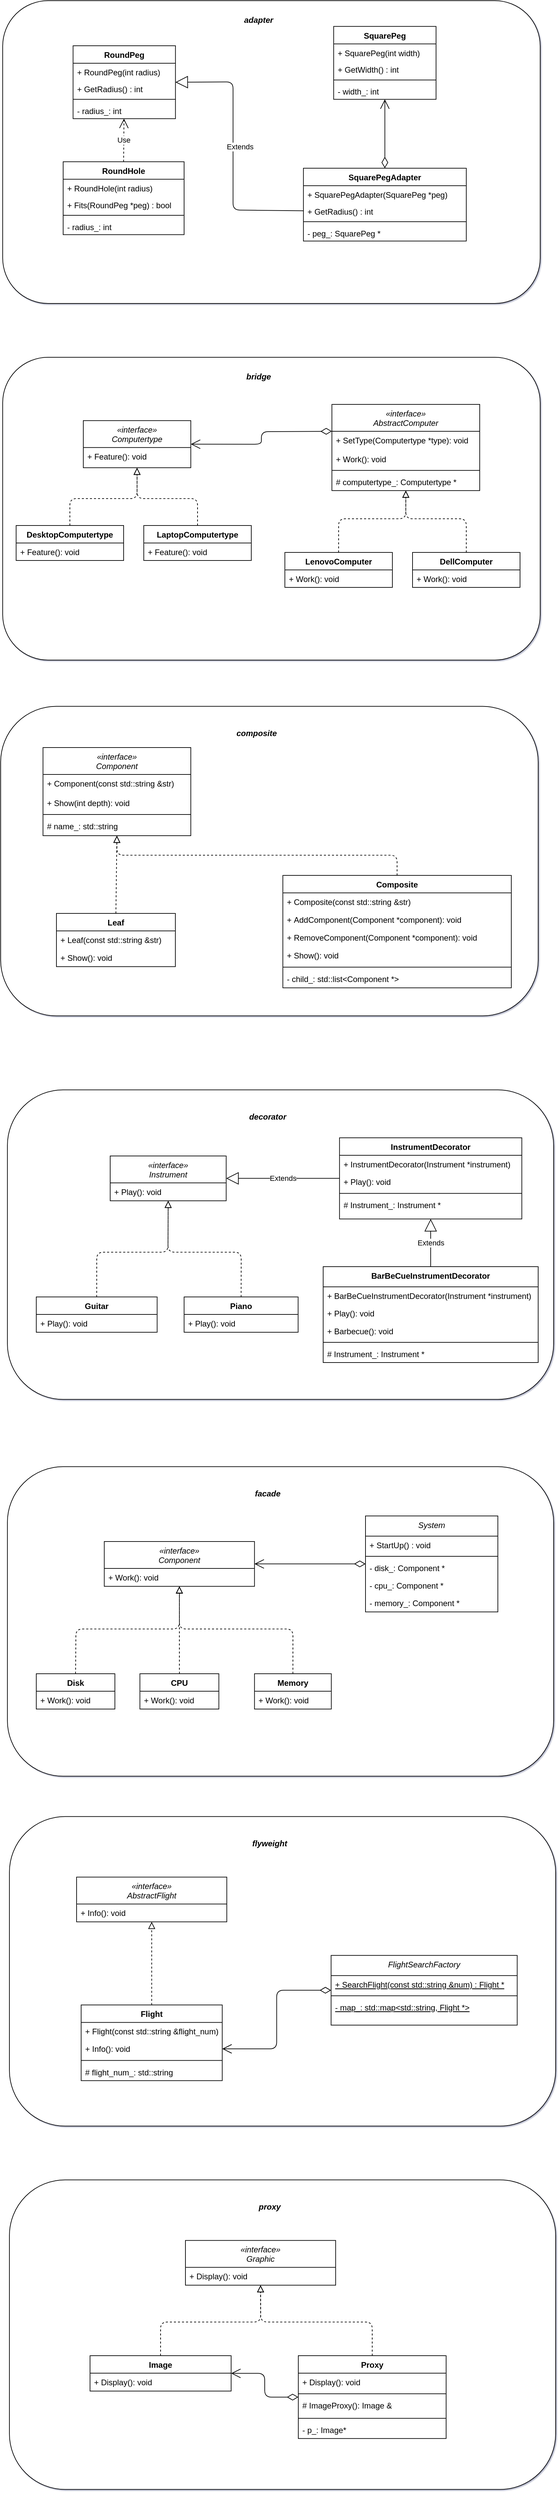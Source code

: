 <mxfile version="14.9.6" type="device"><diagram id="C5RBs43oDa-KdzZeNtuy" name="Page-1"><mxGraphModel dx="1106" dy="822" grid="1" gridSize="10" guides="1" tooltips="1" connect="1" arrows="1" fold="1" page="1" pageScale="1" pageWidth="827" pageHeight="1169" math="0" shadow="1"><root><mxCell id="WIyWlLk6GJQsqaUBKTNV-0"/><mxCell id="WIyWlLk6GJQsqaUBKTNV-1" parent="WIyWlLk6GJQsqaUBKTNV-0"/><mxCell id="i9_NiXZnNOAfsGCqx5SI-3" value="" style="group" parent="WIyWlLk6GJQsqaUBKTNV-1" vertex="1" connectable="0"><mxGeometry x="30" y="70" width="800" height="450" as="geometry"/></mxCell><mxCell id="a6QXUOMzzbiZZjHTc5Wp-0" value="" style="rounded=1;whiteSpace=wrap;html=1;" parent="i9_NiXZnNOAfsGCqx5SI-3" vertex="1"><mxGeometry width="800" height="450" as="geometry"/></mxCell><mxCell id="ooVNBT2QPJ7KsjGMUsqF-1" value="adapter" style="text;html=1;strokeColor=none;fillColor=none;align=center;verticalAlign=middle;whiteSpace=wrap;rounded=0;fontStyle=3" parent="i9_NiXZnNOAfsGCqx5SI-3" vertex="1"><mxGeometry x="361.905" y="19.149" width="38.095" height="19.149" as="geometry"/></mxCell><mxCell id="ooVNBT2QPJ7KsjGMUsqF-2" value="RoundPeg" style="swimlane;fontStyle=1;align=center;verticalAlign=top;childLayout=stackLayout;horizontal=1;startSize=26;horizontalStack=0;resizeParent=1;resizeParentMax=0;resizeLast=0;collapsible=1;marginBottom=0;" parent="i9_NiXZnNOAfsGCqx5SI-3" vertex="1"><mxGeometry x="104.762" y="67.021" width="152.381" height="108.34" as="geometry"/></mxCell><mxCell id="ooVNBT2QPJ7KsjGMUsqF-5" value="+ RoundPeg(int radius)" style="text;strokeColor=none;fillColor=none;align=left;verticalAlign=top;spacingLeft=4;spacingRight=4;overflow=hidden;rotatable=0;points=[[0,0.5],[1,0.5]];portConstraint=eastwest;" parent="ooVNBT2QPJ7KsjGMUsqF-2" vertex="1"><mxGeometry y="26" width="152.381" height="24.894" as="geometry"/></mxCell><mxCell id="ooVNBT2QPJ7KsjGMUsqF-17" value="+ GetRadius() : int" style="text;strokeColor=none;fillColor=none;align=left;verticalAlign=top;spacingLeft=4;spacingRight=4;overflow=hidden;rotatable=0;points=[[0,0.5],[1,0.5]];portConstraint=eastwest;" parent="ooVNBT2QPJ7KsjGMUsqF-2" vertex="1"><mxGeometry y="50.894" width="152.381" height="24.894" as="geometry"/></mxCell><mxCell id="ooVNBT2QPJ7KsjGMUsqF-4" value="" style="line;strokeWidth=1;fillColor=none;align=left;verticalAlign=middle;spacingTop=-1;spacingLeft=3;spacingRight=3;rotatable=0;labelPosition=right;points=[];portConstraint=eastwest;" parent="ooVNBT2QPJ7KsjGMUsqF-2" vertex="1"><mxGeometry y="75.787" width="152.381" height="7.66" as="geometry"/></mxCell><mxCell id="ooVNBT2QPJ7KsjGMUsqF-3" value="- radius_: int" style="text;strokeColor=none;fillColor=none;align=left;verticalAlign=top;spacingLeft=4;spacingRight=4;overflow=hidden;rotatable=0;points=[[0,0.5],[1,0.5]];portConstraint=eastwest;" parent="ooVNBT2QPJ7KsjGMUsqF-2" vertex="1"><mxGeometry y="83.447" width="152.381" height="24.894" as="geometry"/></mxCell><mxCell id="ooVNBT2QPJ7KsjGMUsqF-18" value="RoundHole" style="swimlane;fontStyle=1;align=center;verticalAlign=top;childLayout=stackLayout;horizontal=1;startSize=26;horizontalStack=0;resizeParent=1;resizeParentMax=0;resizeLast=0;collapsible=1;marginBottom=0;" parent="i9_NiXZnNOAfsGCqx5SI-3" vertex="1"><mxGeometry x="90" y="239.36" width="180" height="108.34" as="geometry"/></mxCell><mxCell id="ooVNBT2QPJ7KsjGMUsqF-19" value="+ RoundHole(int radius)" style="text;strokeColor=none;fillColor=none;align=left;verticalAlign=top;spacingLeft=4;spacingRight=4;overflow=hidden;rotatable=0;points=[[0,0.5],[1,0.5]];portConstraint=eastwest;" parent="ooVNBT2QPJ7KsjGMUsqF-18" vertex="1"><mxGeometry y="26" width="180" height="24.894" as="geometry"/></mxCell><mxCell id="ooVNBT2QPJ7KsjGMUsqF-20" value="+ Fits(RoundPeg *peg) : bool" style="text;strokeColor=none;fillColor=none;align=left;verticalAlign=top;spacingLeft=4;spacingRight=4;overflow=hidden;rotatable=0;points=[[0,0.5],[1,0.5]];portConstraint=eastwest;" parent="ooVNBT2QPJ7KsjGMUsqF-18" vertex="1"><mxGeometry y="50.894" width="180" height="24.894" as="geometry"/></mxCell><mxCell id="ooVNBT2QPJ7KsjGMUsqF-21" value="" style="line;strokeWidth=1;fillColor=none;align=left;verticalAlign=middle;spacingTop=-1;spacingLeft=3;spacingRight=3;rotatable=0;labelPosition=right;points=[];portConstraint=eastwest;" parent="ooVNBT2QPJ7KsjGMUsqF-18" vertex="1"><mxGeometry y="75.787" width="180" height="7.66" as="geometry"/></mxCell><mxCell id="ooVNBT2QPJ7KsjGMUsqF-22" value="- radius_: int" style="text;strokeColor=none;fillColor=none;align=left;verticalAlign=top;spacingLeft=4;spacingRight=4;overflow=hidden;rotatable=0;points=[[0,0.5],[1,0.5]];portConstraint=eastwest;" parent="ooVNBT2QPJ7KsjGMUsqF-18" vertex="1"><mxGeometry y="83.447" width="180" height="24.894" as="geometry"/></mxCell><mxCell id="ooVNBT2QPJ7KsjGMUsqF-23" value="SquarePeg" style="swimlane;fontStyle=1;align=center;verticalAlign=top;childLayout=stackLayout;horizontal=1;startSize=26;horizontalStack=0;resizeParent=1;resizeParentMax=0;resizeLast=0;collapsible=1;marginBottom=0;" parent="i9_NiXZnNOAfsGCqx5SI-3" vertex="1"><mxGeometry x="492.62" y="38.298" width="152.381" height="108.34" as="geometry"/></mxCell><mxCell id="ooVNBT2QPJ7KsjGMUsqF-24" value="+ SquarePeg(int width)" style="text;strokeColor=none;fillColor=none;align=left;verticalAlign=top;spacingLeft=4;spacingRight=4;overflow=hidden;rotatable=0;points=[[0,0.5],[1,0.5]];portConstraint=eastwest;" parent="ooVNBT2QPJ7KsjGMUsqF-23" vertex="1"><mxGeometry y="26" width="152.381" height="24.894" as="geometry"/></mxCell><mxCell id="ooVNBT2QPJ7KsjGMUsqF-25" value="+ GetWidth() : int" style="text;strokeColor=none;fillColor=none;align=left;verticalAlign=top;spacingLeft=4;spacingRight=4;overflow=hidden;rotatable=0;points=[[0,0.5],[1,0.5]];portConstraint=eastwest;" parent="ooVNBT2QPJ7KsjGMUsqF-23" vertex="1"><mxGeometry y="50.894" width="152.381" height="24.894" as="geometry"/></mxCell><mxCell id="ooVNBT2QPJ7KsjGMUsqF-26" value="" style="line;strokeWidth=1;fillColor=none;align=left;verticalAlign=middle;spacingTop=-1;spacingLeft=3;spacingRight=3;rotatable=0;labelPosition=right;points=[];portConstraint=eastwest;" parent="ooVNBT2QPJ7KsjGMUsqF-23" vertex="1"><mxGeometry y="75.787" width="152.381" height="7.66" as="geometry"/></mxCell><mxCell id="ooVNBT2QPJ7KsjGMUsqF-27" value="- width_: int" style="text;strokeColor=none;fillColor=none;align=left;verticalAlign=top;spacingLeft=4;spacingRight=4;overflow=hidden;rotatable=0;points=[[0,0.5],[1,0.5]];portConstraint=eastwest;" parent="ooVNBT2QPJ7KsjGMUsqF-23" vertex="1"><mxGeometry y="83.447" width="152.381" height="24.894" as="geometry"/></mxCell><mxCell id="ooVNBT2QPJ7KsjGMUsqF-29" value="Use" style="endArrow=open;endSize=12;dashed=1;html=1;exitX=0.5;exitY=0;exitDx=0;exitDy=0;" parent="i9_NiXZnNOAfsGCqx5SI-3" source="ooVNBT2QPJ7KsjGMUsqF-18" target="ooVNBT2QPJ7KsjGMUsqF-2" edge="1"><mxGeometry width="160" relative="1" as="geometry"><mxPoint x="228.571" y="248.936" as="sourcePoint"/><mxPoint x="380.952" y="248.936" as="targetPoint"/></mxGeometry></mxCell><mxCell id="ooVNBT2QPJ7KsjGMUsqF-30" value="SquarePegAdapter" style="swimlane;fontStyle=1;align=center;verticalAlign=top;childLayout=stackLayout;horizontal=1;startSize=26;horizontalStack=0;resizeParent=1;resizeParentMax=0;resizeLast=0;collapsible=1;marginBottom=0;" parent="i9_NiXZnNOAfsGCqx5SI-3" vertex="1"><mxGeometry x="447.62" y="248.94" width="242.38" height="108.34" as="geometry"/></mxCell><mxCell id="ooVNBT2QPJ7KsjGMUsqF-31" value="+ SquarePegAdapter(SquarePeg *peg)" style="text;strokeColor=none;fillColor=none;align=left;verticalAlign=top;spacingLeft=4;spacingRight=4;overflow=hidden;rotatable=0;points=[[0,0.5],[1,0.5]];portConstraint=eastwest;" parent="ooVNBT2QPJ7KsjGMUsqF-30" vertex="1"><mxGeometry y="26" width="242.38" height="24.894" as="geometry"/></mxCell><mxCell id="ooVNBT2QPJ7KsjGMUsqF-32" value="+ GetRadius() : int" style="text;strokeColor=none;fillColor=none;align=left;verticalAlign=top;spacingLeft=4;spacingRight=4;overflow=hidden;rotatable=0;points=[[0,0.5],[1,0.5]];portConstraint=eastwest;" parent="ooVNBT2QPJ7KsjGMUsqF-30" vertex="1"><mxGeometry y="50.894" width="242.38" height="24.894" as="geometry"/></mxCell><mxCell id="ooVNBT2QPJ7KsjGMUsqF-33" value="" style="line;strokeWidth=1;fillColor=none;align=left;verticalAlign=middle;spacingTop=-1;spacingLeft=3;spacingRight=3;rotatable=0;labelPosition=right;points=[];portConstraint=eastwest;" parent="ooVNBT2QPJ7KsjGMUsqF-30" vertex="1"><mxGeometry y="75.787" width="242.38" height="7.66" as="geometry"/></mxCell><mxCell id="ooVNBT2QPJ7KsjGMUsqF-34" value="- peg_: SquarePeg *" style="text;strokeColor=none;fillColor=none;align=left;verticalAlign=top;spacingLeft=4;spacingRight=4;overflow=hidden;rotatable=0;points=[[0,0.5],[1,0.5]];portConstraint=eastwest;" parent="ooVNBT2QPJ7KsjGMUsqF-30" vertex="1"><mxGeometry y="83.447" width="242.38" height="24.894" as="geometry"/></mxCell><mxCell id="ooVNBT2QPJ7KsjGMUsqF-35" value="Extends" style="endArrow=block;endSize=16;endFill=0;html=1;entryX=1;entryY=0.5;entryDx=0;entryDy=0;exitX=0;exitY=0.5;exitDx=0;exitDy=0;" parent="i9_NiXZnNOAfsGCqx5SI-3" source="ooVNBT2QPJ7KsjGMUsqF-32" target="ooVNBT2QPJ7KsjGMUsqF-2" edge="1"><mxGeometry x="0.051" y="-10" width="160" relative="1" as="geometry"><mxPoint x="523.81" y="248.936" as="sourcePoint"/><mxPoint x="676.19" y="248.936" as="targetPoint"/><Array as="points"><mxPoint x="342.857" y="311.17"/><mxPoint x="342.857" y="120.638"/></Array><mxPoint y="1" as="offset"/></mxGeometry></mxCell><mxCell id="ooVNBT2QPJ7KsjGMUsqF-36" value="" style="endArrow=open;html=1;endSize=12;startArrow=diamondThin;startSize=14;startFill=0;edgeStyle=orthogonalEdgeStyle;align=left;verticalAlign=bottom;entryX=0.5;entryY=1;entryDx=0;entryDy=0;exitX=0.5;exitY=0;exitDx=0;exitDy=0;" parent="i9_NiXZnNOAfsGCqx5SI-3" source="ooVNBT2QPJ7KsjGMUsqF-30" target="ooVNBT2QPJ7KsjGMUsqF-23" edge="1"><mxGeometry x="-1" y="3" relative="1" as="geometry"><mxPoint x="514.286" y="248.936" as="sourcePoint"/><mxPoint x="666.667" y="248.936" as="targetPoint"/><Array as="points"/></mxGeometry></mxCell><mxCell id="i9_NiXZnNOAfsGCqx5SI-5" value="" style="group" parent="WIyWlLk6GJQsqaUBKTNV-1" vertex="1" connectable="0"><mxGeometry x="30" y="600" width="800" height="450" as="geometry"/></mxCell><mxCell id="i9_NiXZnNOAfsGCqx5SI-6" value="" style="rounded=1;whiteSpace=wrap;html=1;" parent="i9_NiXZnNOAfsGCqx5SI-5" vertex="1"><mxGeometry width="800" height="450" as="geometry"/></mxCell><mxCell id="i9_NiXZnNOAfsGCqx5SI-7" value="bridge" style="text;html=1;strokeColor=none;fillColor=none;align=center;verticalAlign=middle;whiteSpace=wrap;rounded=0;fontStyle=3" parent="i9_NiXZnNOAfsGCqx5SI-5" vertex="1"><mxGeometry x="361.905" y="19.149" width="38.095" height="19.149" as="geometry"/></mxCell><mxCell id="B2DxdhBErLq5HrZ-PfFp-7" value="«interface»&#10;Computertype" style="swimlane;fontStyle=2;align=center;verticalAlign=top;childLayout=stackLayout;horizontal=1;startSize=40;horizontalStack=0;resizeParent=1;resizeLast=0;collapsible=1;marginBottom=0;rounded=0;shadow=0;strokeWidth=1;" parent="i9_NiXZnNOAfsGCqx5SI-5" vertex="1"><mxGeometry x="120" y="94.17" width="160" height="70" as="geometry"><mxRectangle x="230" y="140" width="160" height="26" as="alternateBounds"/></mxGeometry></mxCell><mxCell id="B2DxdhBErLq5HrZ-PfFp-8" value="+ Feature(): void" style="text;align=left;verticalAlign=top;spacingLeft=4;spacingRight=4;overflow=hidden;rotatable=0;points=[[0,0.5],[1,0.5]];portConstraint=eastwest;" parent="B2DxdhBErLq5HrZ-PfFp-7" vertex="1"><mxGeometry y="40" width="160" height="28.167" as="geometry"/></mxCell><mxCell id="B2DxdhBErLq5HrZ-PfFp-9" value="DesktopComputertype" style="swimlane;fontStyle=1;align=center;verticalAlign=top;childLayout=stackLayout;horizontal=1;startSize=26;horizontalStack=0;resizeParent=1;resizeParentMax=0;resizeLast=0;collapsible=1;marginBottom=0;" parent="i9_NiXZnNOAfsGCqx5SI-5" vertex="1"><mxGeometry x="20" y="250" width="160" height="52" as="geometry"/></mxCell><mxCell id="B2DxdhBErLq5HrZ-PfFp-12" value="+ Feature(): void" style="text;strokeColor=none;fillColor=none;align=left;verticalAlign=top;spacingLeft=4;spacingRight=4;overflow=hidden;rotatable=0;points=[[0,0.5],[1,0.5]];portConstraint=eastwest;" parent="B2DxdhBErLq5HrZ-PfFp-9" vertex="1"><mxGeometry y="26" width="160" height="26" as="geometry"/></mxCell><mxCell id="B2DxdhBErLq5HrZ-PfFp-13" value="LaptopComputertype" style="swimlane;fontStyle=1;align=center;verticalAlign=top;childLayout=stackLayout;horizontal=1;startSize=26;horizontalStack=0;resizeParent=1;resizeParentMax=0;resizeLast=0;collapsible=1;marginBottom=0;" parent="i9_NiXZnNOAfsGCqx5SI-5" vertex="1"><mxGeometry x="210" y="250" width="160" height="52" as="geometry"/></mxCell><mxCell id="B2DxdhBErLq5HrZ-PfFp-14" value="+ Feature(): void" style="text;strokeColor=none;fillColor=none;align=left;verticalAlign=top;spacingLeft=4;spacingRight=4;overflow=hidden;rotatable=0;points=[[0,0.5],[1,0.5]];portConstraint=eastwest;" parent="B2DxdhBErLq5HrZ-PfFp-13" vertex="1"><mxGeometry y="26" width="160" height="26" as="geometry"/></mxCell><mxCell id="B2DxdhBErLq5HrZ-PfFp-20" value="«interface»&#10;AbstractComputer" style="swimlane;fontStyle=2;align=center;verticalAlign=top;childLayout=stackLayout;horizontal=1;startSize=40;horizontalStack=0;resizeParent=1;resizeLast=0;collapsible=1;marginBottom=0;rounded=0;shadow=0;strokeWidth=1;" parent="i9_NiXZnNOAfsGCqx5SI-5" vertex="1"><mxGeometry x="490" y="70" width="220" height="128.167" as="geometry"><mxRectangle x="230" y="140" width="160" height="26" as="alternateBounds"/></mxGeometry></mxCell><mxCell id="B2DxdhBErLq5HrZ-PfFp-29" value="" style="endArrow=open;html=1;endSize=12;startArrow=diamondThin;startSize=14;startFill=0;edgeStyle=orthogonalEdgeStyle;align=left;verticalAlign=bottom;entryX=1;entryY=0.5;entryDx=0;entryDy=0;" parent="B2DxdhBErLq5HrZ-PfFp-20" target="B2DxdhBErLq5HrZ-PfFp-7" edge="1"><mxGeometry x="-1" y="3" relative="1" as="geometry"><mxPoint y="40" as="sourcePoint"/><mxPoint x="160" y="40" as="targetPoint"/></mxGeometry></mxCell><mxCell id="B2DxdhBErLq5HrZ-PfFp-21" value="+ SetType(Computertype *type): void" style="text;align=left;verticalAlign=top;spacingLeft=4;spacingRight=4;overflow=hidden;rotatable=0;points=[[0,0.5],[1,0.5]];portConstraint=eastwest;" parent="B2DxdhBErLq5HrZ-PfFp-20" vertex="1"><mxGeometry y="40" width="220" height="28.167" as="geometry"/></mxCell><mxCell id="B2DxdhBErLq5HrZ-PfFp-28" value="+ Work(): void" style="text;strokeColor=none;fillColor=none;align=left;verticalAlign=top;spacingLeft=4;spacingRight=4;overflow=hidden;rotatable=0;points=[[0,0.5],[1,0.5]];portConstraint=eastwest;" parent="B2DxdhBErLq5HrZ-PfFp-20" vertex="1"><mxGeometry y="68.167" width="220" height="26" as="geometry"/></mxCell><mxCell id="B2DxdhBErLq5HrZ-PfFp-30" value="" style="line;strokeWidth=1;fillColor=none;align=left;verticalAlign=middle;spacingTop=-1;spacingLeft=3;spacingRight=3;rotatable=0;labelPosition=right;points=[];portConstraint=eastwest;" parent="B2DxdhBErLq5HrZ-PfFp-20" vertex="1"><mxGeometry y="94.167" width="220" height="8" as="geometry"/></mxCell><mxCell id="B2DxdhBErLq5HrZ-PfFp-31" value="# computertype_: Computertype *" style="text;strokeColor=none;fillColor=none;align=left;verticalAlign=top;spacingLeft=4;spacingRight=4;overflow=hidden;rotatable=0;points=[[0,0.5],[1,0.5]];portConstraint=eastwest;" parent="B2DxdhBErLq5HrZ-PfFp-20" vertex="1"><mxGeometry y="102.167" width="220" height="26" as="geometry"/></mxCell><mxCell id="B2DxdhBErLq5HrZ-PfFp-22" value="LenovoComputer" style="swimlane;fontStyle=1;align=center;verticalAlign=top;childLayout=stackLayout;horizontal=1;startSize=26;horizontalStack=0;resizeParent=1;resizeParentMax=0;resizeLast=0;collapsible=1;marginBottom=0;" parent="i9_NiXZnNOAfsGCqx5SI-5" vertex="1"><mxGeometry x="420" y="290" width="160" height="52" as="geometry"/></mxCell><mxCell id="B2DxdhBErLq5HrZ-PfFp-24" value="+ Work(): void" style="text;strokeColor=none;fillColor=none;align=left;verticalAlign=top;spacingLeft=4;spacingRight=4;overflow=hidden;rotatable=0;points=[[0,0.5],[1,0.5]];portConstraint=eastwest;" parent="B2DxdhBErLq5HrZ-PfFp-22" vertex="1"><mxGeometry y="26" width="160" height="26" as="geometry"/></mxCell><mxCell id="B2DxdhBErLq5HrZ-PfFp-25" value="DellComputer" style="swimlane;fontStyle=1;align=center;verticalAlign=top;childLayout=stackLayout;horizontal=1;startSize=26;horizontalStack=0;resizeParent=1;resizeParentMax=0;resizeLast=0;collapsible=1;marginBottom=0;" parent="i9_NiXZnNOAfsGCqx5SI-5" vertex="1"><mxGeometry x="610" y="290" width="160" height="52" as="geometry"/></mxCell><mxCell id="B2DxdhBErLq5HrZ-PfFp-27" value="+ Work(): void" style="text;strokeColor=none;fillColor=none;align=left;verticalAlign=top;spacingLeft=4;spacingRight=4;overflow=hidden;rotatable=0;points=[[0,0.5],[1,0.5]];portConstraint=eastwest;" parent="B2DxdhBErLq5HrZ-PfFp-25" vertex="1"><mxGeometry y="26" width="160" height="26" as="geometry"/></mxCell><mxCell id="mQpQne1GvaJDoE39gGbU-1" value="" style="endArrow=block;startArrow=none;endFill=0;startFill=0;endSize=8;html=1;verticalAlign=bottom;dashed=1;labelBackgroundColor=none;exitX=0.5;exitY=0;exitDx=0;exitDy=0;entryX=0.5;entryY=1;entryDx=0;entryDy=0;" edge="1" parent="i9_NiXZnNOAfsGCqx5SI-5" source="B2DxdhBErLq5HrZ-PfFp-9" target="B2DxdhBErLq5HrZ-PfFp-7"><mxGeometry width="160" relative="1" as="geometry"><mxPoint x="310" y="180" as="sourcePoint"/><mxPoint x="470" y="180" as="targetPoint"/><Array as="points"><mxPoint x="100" y="210"/><mxPoint x="200" y="210"/></Array></mxGeometry></mxCell><mxCell id="mQpQne1GvaJDoE39gGbU-2" value="" style="endArrow=block;startArrow=none;endFill=0;startFill=0;endSize=8;html=1;verticalAlign=bottom;dashed=1;labelBackgroundColor=none;exitX=0.5;exitY=0;exitDx=0;exitDy=0;entryX=0.5;entryY=1;entryDx=0;entryDy=0;" edge="1" parent="i9_NiXZnNOAfsGCqx5SI-5" source="B2DxdhBErLq5HrZ-PfFp-13" target="B2DxdhBErLq5HrZ-PfFp-7"><mxGeometry width="160" relative="1" as="geometry"><mxPoint x="110" y="260" as="sourcePoint"/><mxPoint x="210" y="174.17" as="targetPoint"/><Array as="points"><mxPoint x="290" y="210"/><mxPoint x="200" y="210"/></Array></mxGeometry></mxCell><mxCell id="mQpQne1GvaJDoE39gGbU-3" value="" style="endArrow=block;startArrow=none;endFill=0;startFill=0;endSize=8;html=1;verticalAlign=bottom;dashed=1;labelBackgroundColor=none;exitX=0.5;exitY=0;exitDx=0;exitDy=0;entryX=0.5;entryY=1;entryDx=0;entryDy=0;" edge="1" parent="i9_NiXZnNOAfsGCqx5SI-5" source="B2DxdhBErLq5HrZ-PfFp-22" target="B2DxdhBErLq5HrZ-PfFp-20"><mxGeometry width="160" relative="1" as="geometry"><mxPoint x="300" y="260" as="sourcePoint"/><mxPoint x="210" y="174.17" as="targetPoint"/><Array as="points"><mxPoint x="500" y="240"/><mxPoint x="600" y="240"/></Array></mxGeometry></mxCell><mxCell id="mQpQne1GvaJDoE39gGbU-4" value="" style="endArrow=block;startArrow=none;endFill=0;startFill=0;endSize=8;html=1;verticalAlign=bottom;dashed=1;labelBackgroundColor=none;exitX=0.5;exitY=0;exitDx=0;exitDy=0;entryX=0.5;entryY=1;entryDx=0;entryDy=0;" edge="1" parent="i9_NiXZnNOAfsGCqx5SI-5" source="B2DxdhBErLq5HrZ-PfFp-25" target="B2DxdhBErLq5HrZ-PfFp-20"><mxGeometry width="160" relative="1" as="geometry"><mxPoint x="510" y="300" as="sourcePoint"/><mxPoint x="610" y="208.167" as="targetPoint"/><Array as="points"><mxPoint x="690" y="240"/><mxPoint x="600" y="240"/></Array></mxGeometry></mxCell><mxCell id="B2DxdhBErLq5HrZ-PfFp-32" value="" style="group" parent="WIyWlLk6GJQsqaUBKTNV-1" vertex="1" connectable="0"><mxGeometry x="27" y="1130" width="800" height="460" as="geometry"/></mxCell><mxCell id="B2DxdhBErLq5HrZ-PfFp-33" value="" style="rounded=1;whiteSpace=wrap;html=1;arcSize=18;" parent="B2DxdhBErLq5HrZ-PfFp-32" vertex="1"><mxGeometry y="-11.244" width="800" height="460.0" as="geometry"/></mxCell><mxCell id="B2DxdhBErLq5HrZ-PfFp-34" value="composite" style="text;html=1;strokeColor=none;fillColor=none;align=center;verticalAlign=middle;whiteSpace=wrap;rounded=0;fontStyle=3" parent="B2DxdhBErLq5HrZ-PfFp-32" vertex="1"><mxGeometry x="361.905" y="19.574" width="38.095" height="19.574" as="geometry"/></mxCell><mxCell id="B2DxdhBErLq5HrZ-PfFp-43" value="«interface»&#10;Component" style="swimlane;fontStyle=2;align=center;verticalAlign=top;childLayout=stackLayout;horizontal=1;startSize=40;horizontalStack=0;resizeParent=1;resizeLast=0;collapsible=1;marginBottom=0;rounded=0;shadow=0;strokeWidth=1;" parent="B2DxdhBErLq5HrZ-PfFp-32" vertex="1"><mxGeometry x="63" y="50.003" width="220" height="131.015" as="geometry"><mxRectangle x="230" y="140" width="160" height="26" as="alternateBounds"/></mxGeometry></mxCell><mxCell id="B2DxdhBErLq5HrZ-PfFp-45" value="+ Component(const std::string &amp;str)" style="text;align=left;verticalAlign=top;spacingLeft=4;spacingRight=4;overflow=hidden;rotatable=0;points=[[0,0.5],[1,0.5]];portConstraint=eastwest;" parent="B2DxdhBErLq5HrZ-PfFp-43" vertex="1"><mxGeometry y="40" width="220" height="28.793" as="geometry"/></mxCell><mxCell id="B2DxdhBErLq5HrZ-PfFp-46" value="+ Show(int depth): void" style="text;strokeColor=none;fillColor=none;align=left;verticalAlign=top;spacingLeft=4;spacingRight=4;overflow=hidden;rotatable=0;points=[[0,0.5],[1,0.5]];portConstraint=eastwest;" parent="B2DxdhBErLq5HrZ-PfFp-43" vertex="1"><mxGeometry y="68.793" width="220" height="26.578" as="geometry"/></mxCell><mxCell id="B2DxdhBErLq5HrZ-PfFp-47" value="" style="line;strokeWidth=1;fillColor=none;align=left;verticalAlign=middle;spacingTop=-1;spacingLeft=3;spacingRight=3;rotatable=0;labelPosition=right;points=[];portConstraint=eastwest;" parent="B2DxdhBErLq5HrZ-PfFp-43" vertex="1"><mxGeometry y="95.37" width="220" height="8.178" as="geometry"/></mxCell><mxCell id="B2DxdhBErLq5HrZ-PfFp-48" value="# name_: std::string" style="text;strokeColor=none;fillColor=none;align=left;verticalAlign=top;spacingLeft=4;spacingRight=4;overflow=hidden;rotatable=0;points=[[0,0.5],[1,0.5]];portConstraint=eastwest;" parent="B2DxdhBErLq5HrZ-PfFp-43" vertex="1"><mxGeometry y="103.548" width="220" height="26.578" as="geometry"/></mxCell><mxCell id="B2DxdhBErLq5HrZ-PfFp-49" value="Leaf" style="swimlane;fontStyle=1;align=center;verticalAlign=top;childLayout=stackLayout;horizontal=1;startSize=26;horizontalStack=0;resizeParent=1;resizeParentMax=0;resizeLast=0;collapsible=1;marginBottom=0;" parent="B2DxdhBErLq5HrZ-PfFp-32" vertex="1"><mxGeometry x="83" y="296.444" width="177" height="79.156" as="geometry"/></mxCell><mxCell id="B2DxdhBErLq5HrZ-PfFp-64" value="+ Leaf(const std::string &amp;str)" style="text;strokeColor=none;fillColor=none;align=left;verticalAlign=top;spacingLeft=4;spacingRight=4;overflow=hidden;rotatable=0;points=[[0,0.5],[1,0.5]];portConstraint=eastwest;" parent="B2DxdhBErLq5HrZ-PfFp-49" vertex="1"><mxGeometry y="26" width="177" height="26.578" as="geometry"/></mxCell><mxCell id="B2DxdhBErLq5HrZ-PfFp-51" value="+ Show(): void" style="text;strokeColor=none;fillColor=none;align=left;verticalAlign=top;spacingLeft=4;spacingRight=4;overflow=hidden;rotatable=0;points=[[0,0.5],[1,0.5]];portConstraint=eastwest;" parent="B2DxdhBErLq5HrZ-PfFp-49" vertex="1"><mxGeometry y="52.578" width="177" height="26.578" as="geometry"/></mxCell><mxCell id="B2DxdhBErLq5HrZ-PfFp-52" value="Composite" style="swimlane;fontStyle=1;align=center;verticalAlign=top;childLayout=stackLayout;horizontal=1;startSize=26;horizontalStack=0;resizeParent=1;resizeParentMax=0;resizeLast=0;collapsible=1;marginBottom=0;" parent="B2DxdhBErLq5HrZ-PfFp-32" vertex="1"><mxGeometry x="420" y="239.999" width="340" height="167.067" as="geometry"/></mxCell><mxCell id="B2DxdhBErLq5HrZ-PfFp-54" value="+ Composite(const std::string &amp;str)" style="text;strokeColor=none;fillColor=none;align=left;verticalAlign=top;spacingLeft=4;spacingRight=4;overflow=hidden;rotatable=0;points=[[0,0.5],[1,0.5]];portConstraint=eastwest;" parent="B2DxdhBErLq5HrZ-PfFp-52" vertex="1"><mxGeometry y="26" width="340" height="26.578" as="geometry"/></mxCell><mxCell id="B2DxdhBErLq5HrZ-PfFp-65" value="+ AddComponent(Component *component): void" style="text;strokeColor=none;fillColor=none;align=left;verticalAlign=top;spacingLeft=4;spacingRight=4;overflow=hidden;rotatable=0;points=[[0,0.5],[1,0.5]];portConstraint=eastwest;" parent="B2DxdhBErLq5HrZ-PfFp-52" vertex="1"><mxGeometry y="52.578" width="340" height="26.578" as="geometry"/></mxCell><mxCell id="B2DxdhBErLq5HrZ-PfFp-63" value="+ RemoveComponent(Component *component): void" style="text;strokeColor=none;fillColor=none;align=left;verticalAlign=top;spacingLeft=4;spacingRight=4;overflow=hidden;rotatable=0;points=[[0,0.5],[1,0.5]];portConstraint=eastwest;" parent="B2DxdhBErLq5HrZ-PfFp-52" vertex="1"><mxGeometry y="79.156" width="340" height="26.578" as="geometry"/></mxCell><mxCell id="B2DxdhBErLq5HrZ-PfFp-61" value="+ Show(): void" style="text;strokeColor=none;fillColor=none;align=left;verticalAlign=top;spacingLeft=4;spacingRight=4;overflow=hidden;rotatable=0;points=[[0,0.5],[1,0.5]];portConstraint=eastwest;" parent="B2DxdhBErLq5HrZ-PfFp-52" vertex="1"><mxGeometry y="105.733" width="340" height="26.578" as="geometry"/></mxCell><mxCell id="B2DxdhBErLq5HrZ-PfFp-60" value="" style="line;strokeWidth=1;fillColor=none;align=left;verticalAlign=middle;spacingTop=-1;spacingLeft=3;spacingRight=3;rotatable=0;labelPosition=right;points=[];portConstraint=eastwest;" parent="B2DxdhBErLq5HrZ-PfFp-52" vertex="1"><mxGeometry y="132.311" width="340" height="8.178" as="geometry"/></mxCell><mxCell id="B2DxdhBErLq5HrZ-PfFp-62" value="- child_: std::list&lt;Component *&gt;" style="text;strokeColor=none;fillColor=none;align=left;verticalAlign=top;spacingLeft=4;spacingRight=4;overflow=hidden;rotatable=0;points=[[0,0.5],[1,0.5]];portConstraint=eastwest;" parent="B2DxdhBErLq5HrZ-PfFp-52" vertex="1"><mxGeometry y="140.489" width="340" height="26.578" as="geometry"/></mxCell><mxCell id="mQpQne1GvaJDoE39gGbU-5" value="" style="endArrow=block;startArrow=none;endFill=0;startFill=0;endSize=8;html=1;verticalAlign=bottom;dashed=1;labelBackgroundColor=none;exitX=0.5;exitY=0;exitDx=0;exitDy=0;entryX=0.5;entryY=1;entryDx=0;entryDy=0;" edge="1" parent="B2DxdhBErLq5HrZ-PfFp-32" source="B2DxdhBErLq5HrZ-PfFp-49" target="B2DxdhBErLq5HrZ-PfFp-43"><mxGeometry width="160" relative="1" as="geometry"><mxPoint x="183" y="240" as="sourcePoint"/><mxPoint x="343" y="240" as="targetPoint"/></mxGeometry></mxCell><mxCell id="mQpQne1GvaJDoE39gGbU-6" value="" style="endArrow=block;startArrow=none;endFill=0;startFill=0;endSize=8;html=1;verticalAlign=bottom;dashed=1;labelBackgroundColor=none;exitX=0.5;exitY=0;exitDx=0;exitDy=0;entryX=0.5;entryY=1;entryDx=0;entryDy=0;" edge="1" parent="B2DxdhBErLq5HrZ-PfFp-32" source="B2DxdhBErLq5HrZ-PfFp-52" target="B2DxdhBErLq5HrZ-PfFp-43"><mxGeometry width="160" relative="1" as="geometry"><mxPoint x="181.5" y="306.444" as="sourcePoint"/><mxPoint x="183" y="191.018" as="targetPoint"/><Array as="points"><mxPoint x="590" y="210"/><mxPoint x="303" y="210"/><mxPoint x="173" y="210"/></Array></mxGeometry></mxCell><mxCell id="B2DxdhBErLq5HrZ-PfFp-59" value="" style="text;strokeColor=none;fillColor=none;align=left;verticalAlign=middle;spacingTop=-1;spacingLeft=4;spacingRight=4;rotatable=0;labelPosition=right;points=[];portConstraint=eastwest;" parent="WIyWlLk6GJQsqaUBKTNV-1" vertex="1"><mxGeometry x="390" y="1440" width="20" height="14" as="geometry"/></mxCell><mxCell id="B2DxdhBErLq5HrZ-PfFp-66" value="" style="group" parent="WIyWlLk6GJQsqaUBKTNV-1" vertex="1" connectable="0"><mxGeometry x="37" y="1700" width="813" height="460" as="geometry"/></mxCell><mxCell id="B2DxdhBErLq5HrZ-PfFp-67" value="" style="rounded=1;whiteSpace=wrap;html=1;arcSize=18;" parent="B2DxdhBErLq5HrZ-PfFp-66" vertex="1"><mxGeometry y="-11.244" width="813.0" height="460.0" as="geometry"/></mxCell><mxCell id="B2DxdhBErLq5HrZ-PfFp-68" value="decorator" style="text;html=1;strokeColor=none;fillColor=none;align=center;verticalAlign=middle;whiteSpace=wrap;rounded=0;fontStyle=3" parent="B2DxdhBErLq5HrZ-PfFp-66" vertex="1"><mxGeometry x="367.786" y="19.574" width="38.714" height="19.574" as="geometry"/></mxCell><mxCell id="B2DxdhBErLq5HrZ-PfFp-69" value="«interface»&#10;Instrument" style="swimlane;fontStyle=2;align=center;verticalAlign=top;childLayout=stackLayout;horizontal=1;startSize=40;horizontalStack=0;resizeParent=1;resizeLast=0;collapsible=1;marginBottom=0;rounded=0;shadow=0;strokeWidth=1;" parent="B2DxdhBErLq5HrZ-PfFp-66" vertex="1"><mxGeometry x="153" y="87" width="172.65" height="66.58" as="geometry"><mxRectangle x="230" y="140" width="160" height="26" as="alternateBounds"/></mxGeometry></mxCell><mxCell id="B2DxdhBErLq5HrZ-PfFp-71" value="+ Play(): void" style="text;strokeColor=none;fillColor=none;align=left;verticalAlign=top;spacingLeft=4;spacingRight=4;overflow=hidden;rotatable=0;points=[[0,0.5],[1,0.5]];portConstraint=eastwest;" parent="B2DxdhBErLq5HrZ-PfFp-69" vertex="1"><mxGeometry y="40" width="172.65" height="26.578" as="geometry"/></mxCell><mxCell id="B2DxdhBErLq5HrZ-PfFp-74" value="Guitar" style="swimlane;fontStyle=1;align=center;verticalAlign=top;childLayout=stackLayout;horizontal=1;startSize=26;horizontalStack=0;resizeParent=1;resizeParentMax=0;resizeLast=0;collapsible=1;marginBottom=0;" parent="B2DxdhBErLq5HrZ-PfFp-66" vertex="1"><mxGeometry x="42.999" y="296.444" width="179.876" height="52.578" as="geometry"/></mxCell><mxCell id="B2DxdhBErLq5HrZ-PfFp-76" value="+ Play(): void" style="text;strokeColor=none;fillColor=none;align=left;verticalAlign=top;spacingLeft=4;spacingRight=4;overflow=hidden;rotatable=0;points=[[0,0.5],[1,0.5]];portConstraint=eastwest;" parent="B2DxdhBErLq5HrZ-PfFp-74" vertex="1"><mxGeometry y="26" width="179.876" height="26.578" as="geometry"/></mxCell><mxCell id="B2DxdhBErLq5HrZ-PfFp-78" value="Piano" style="swimlane;fontStyle=1;align=center;verticalAlign=top;childLayout=stackLayout;horizontal=1;startSize=26;horizontalStack=0;resizeParent=1;resizeParentMax=0;resizeLast=0;collapsible=1;marginBottom=0;" parent="B2DxdhBErLq5HrZ-PfFp-66" vertex="1"><mxGeometry x="262.999" y="296.44" width="169.714" height="52.578" as="geometry"/></mxCell><mxCell id="B2DxdhBErLq5HrZ-PfFp-83" value="+ Play(): void" style="text;strokeColor=none;fillColor=none;align=left;verticalAlign=top;spacingLeft=4;spacingRight=4;overflow=hidden;rotatable=0;points=[[0,0.5],[1,0.5]];portConstraint=eastwest;" parent="B2DxdhBErLq5HrZ-PfFp-78" vertex="1"><mxGeometry y="26" width="169.714" height="26.578" as="geometry"/></mxCell><mxCell id="B2DxdhBErLq5HrZ-PfFp-86" value="InstrumentDecorator" style="swimlane;fontStyle=1;align=center;verticalAlign=top;childLayout=stackLayout;horizontal=1;startSize=26;horizontalStack=0;resizeParent=1;resizeLast=0;collapsible=1;marginBottom=0;rounded=0;shadow=0;strokeWidth=1;" parent="B2DxdhBErLq5HrZ-PfFp-66" vertex="1"><mxGeometry x="494.33" y="60" width="271.34" height="120.58" as="geometry"><mxRectangle x="230" y="140" width="160" height="26" as="alternateBounds"/></mxGeometry></mxCell><mxCell id="B2DxdhBErLq5HrZ-PfFp-90" value="+ InstrumentDecorator(Instrument *instrument)" style="text;strokeColor=none;fillColor=none;align=left;verticalAlign=top;spacingLeft=4;spacingRight=4;overflow=hidden;rotatable=0;points=[[0,0.5],[1,0.5]];portConstraint=eastwest;" parent="B2DxdhBErLq5HrZ-PfFp-86" vertex="1"><mxGeometry y="26" width="271.34" height="26" as="geometry"/></mxCell><mxCell id="B2DxdhBErLq5HrZ-PfFp-87" value="+ Play(): void" style="text;strokeColor=none;fillColor=none;align=left;verticalAlign=top;spacingLeft=4;spacingRight=4;overflow=hidden;rotatable=0;points=[[0,0.5],[1,0.5]];portConstraint=eastwest;" parent="B2DxdhBErLq5HrZ-PfFp-86" vertex="1"><mxGeometry y="52" width="271.34" height="26.578" as="geometry"/></mxCell><mxCell id="B2DxdhBErLq5HrZ-PfFp-89" value="" style="line;strokeWidth=1;fillColor=none;align=left;verticalAlign=middle;spacingTop=-1;spacingLeft=3;spacingRight=3;rotatable=0;labelPosition=right;points=[];portConstraint=eastwest;" parent="B2DxdhBErLq5HrZ-PfFp-86" vertex="1"><mxGeometry y="78.578" width="271.34" height="8" as="geometry"/></mxCell><mxCell id="B2DxdhBErLq5HrZ-PfFp-88" value="# Instrument_: Instrument *" style="text;strokeColor=none;fillColor=none;align=left;verticalAlign=top;spacingLeft=4;spacingRight=4;overflow=hidden;rotatable=0;points=[[0,0.5],[1,0.5]];portConstraint=eastwest;" parent="B2DxdhBErLq5HrZ-PfFp-86" vertex="1"><mxGeometry y="86.578" width="271.34" height="26" as="geometry"/></mxCell><mxCell id="B2DxdhBErLq5HrZ-PfFp-91" value="BarBeCueInstrumentDecorator" style="swimlane;fontStyle=1;align=center;verticalAlign=top;childLayout=stackLayout;horizontal=1;startSize=30;horizontalStack=0;resizeParent=1;resizeLast=0;collapsible=1;marginBottom=0;rounded=0;shadow=0;strokeWidth=1;" parent="B2DxdhBErLq5HrZ-PfFp-66" vertex="1"><mxGeometry x="470" y="251.44" width="320" height="142.578" as="geometry"><mxRectangle x="230" y="140" width="160" height="26" as="alternateBounds"/></mxGeometry></mxCell><mxCell id="B2DxdhBErLq5HrZ-PfFp-92" value="+ BarBeCueInstrumentDecorator(Instrument *instrument)" style="text;strokeColor=none;fillColor=none;align=left;verticalAlign=top;spacingLeft=4;spacingRight=4;overflow=hidden;rotatable=0;points=[[0,0.5],[1,0.5]];portConstraint=eastwest;" parent="B2DxdhBErLq5HrZ-PfFp-91" vertex="1"><mxGeometry y="30" width="320" height="26" as="geometry"/></mxCell><mxCell id="B2DxdhBErLq5HrZ-PfFp-93" value="+ Play(): void" style="text;strokeColor=none;fillColor=none;align=left;verticalAlign=top;spacingLeft=4;spacingRight=4;overflow=hidden;rotatable=0;points=[[0,0.5],[1,0.5]];portConstraint=eastwest;" parent="B2DxdhBErLq5HrZ-PfFp-91" vertex="1"><mxGeometry y="56" width="320" height="26.578" as="geometry"/></mxCell><mxCell id="B2DxdhBErLq5HrZ-PfFp-99" value="+ Barbecue(): void" style="text;strokeColor=none;fillColor=none;align=left;verticalAlign=top;spacingLeft=4;spacingRight=4;overflow=hidden;rotatable=0;points=[[0,0.5],[1,0.5]];portConstraint=eastwest;" parent="B2DxdhBErLq5HrZ-PfFp-91" vertex="1"><mxGeometry y="82.578" width="320" height="26" as="geometry"/></mxCell><mxCell id="B2DxdhBErLq5HrZ-PfFp-94" value="" style="line;strokeWidth=1;fillColor=none;align=left;verticalAlign=middle;spacingTop=-1;spacingLeft=3;spacingRight=3;rotatable=0;labelPosition=right;points=[];portConstraint=eastwest;" parent="B2DxdhBErLq5HrZ-PfFp-91" vertex="1"><mxGeometry y="108.578" width="320" height="8" as="geometry"/></mxCell><mxCell id="B2DxdhBErLq5HrZ-PfFp-95" value="# Instrument_: Instrument *" style="text;strokeColor=none;fillColor=none;align=left;verticalAlign=top;spacingLeft=4;spacingRight=4;overflow=hidden;rotatable=0;points=[[0,0.5],[1,0.5]];portConstraint=eastwest;" parent="B2DxdhBErLq5HrZ-PfFp-91" vertex="1"><mxGeometry y="116.578" width="320" height="26" as="geometry"/></mxCell><mxCell id="B2DxdhBErLq5HrZ-PfFp-96" value="Extends" style="endArrow=block;endSize=16;endFill=0;html=1;entryX=0.5;entryY=1;entryDx=0;entryDy=0;exitX=0.5;exitY=0;exitDx=0;exitDy=0;" parent="B2DxdhBErLq5HrZ-PfFp-66" source="B2DxdhBErLq5HrZ-PfFp-91" target="B2DxdhBErLq5HrZ-PfFp-86" edge="1"><mxGeometry width="160" relative="1" as="geometry"><mxPoint x="625.109" y="280" as="sourcePoint"/><mxPoint x="787.709" y="280" as="targetPoint"/></mxGeometry></mxCell><mxCell id="mQpQne1GvaJDoE39gGbU-8" value="" style="endArrow=block;startArrow=none;endFill=0;startFill=0;endSize=8;html=1;verticalAlign=bottom;dashed=1;labelBackgroundColor=none;exitX=0.5;exitY=0;exitDx=0;exitDy=0;entryX=0.5;entryY=1;entryDx=0;entryDy=0;" edge="1" parent="B2DxdhBErLq5HrZ-PfFp-66" source="B2DxdhBErLq5HrZ-PfFp-74" target="B2DxdhBErLq5HrZ-PfFp-69"><mxGeometry width="160" relative="1" as="geometry"><mxPoint x="123" y="260" as="sourcePoint"/><mxPoint x="283" y="260" as="targetPoint"/><Array as="points"><mxPoint x="133" y="230"/><mxPoint x="239" y="230"/></Array></mxGeometry></mxCell><mxCell id="mQpQne1GvaJDoE39gGbU-9" value="" style="endArrow=block;startArrow=none;endFill=0;startFill=0;endSize=8;html=1;verticalAlign=bottom;dashed=1;labelBackgroundColor=none;exitX=0.5;exitY=0;exitDx=0;exitDy=0;entryX=0.5;entryY=1;entryDx=0;entryDy=0;" edge="1" parent="B2DxdhBErLq5HrZ-PfFp-66" source="B2DxdhBErLq5HrZ-PfFp-78" target="B2DxdhBErLq5HrZ-PfFp-69"><mxGeometry width="160" relative="1" as="geometry"><mxPoint x="333" y="230" as="sourcePoint"/><mxPoint x="493" y="230" as="targetPoint"/><Array as="points"><mxPoint x="348" y="230"/><mxPoint x="239" y="230"/></Array></mxGeometry></mxCell><mxCell id="mQpQne1GvaJDoE39gGbU-10" value="Extends" style="endArrow=block;endSize=16;endFill=0;html=1;entryX=1;entryY=0.5;entryDx=0;entryDy=0;exitX=0;exitY=0.5;exitDx=0;exitDy=0;" edge="1" parent="B2DxdhBErLq5HrZ-PfFp-66" source="B2DxdhBErLq5HrZ-PfFp-86" target="B2DxdhBErLq5HrZ-PfFp-69"><mxGeometry width="160" relative="1" as="geometry"><mxPoint x="640" y="261.44" as="sourcePoint"/><mxPoint x="640" y="190.58" as="targetPoint"/></mxGeometry></mxCell><mxCell id="B2DxdhBErLq5HrZ-PfFp-100" value="" style="group" parent="WIyWlLk6GJQsqaUBKTNV-1" vertex="1" connectable="0"><mxGeometry x="37" y="2260" width="813" height="460" as="geometry"/></mxCell><mxCell id="B2DxdhBErLq5HrZ-PfFp-101" value="" style="rounded=1;whiteSpace=wrap;html=1;arcSize=18;" parent="B2DxdhBErLq5HrZ-PfFp-100" vertex="1"><mxGeometry y="-11.244" width="813.0" height="460.0" as="geometry"/></mxCell><mxCell id="B2DxdhBErLq5HrZ-PfFp-102" value="facade" style="text;html=1;strokeColor=none;fillColor=none;align=center;verticalAlign=middle;whiteSpace=wrap;rounded=0;fontStyle=3" parent="B2DxdhBErLq5HrZ-PfFp-100" vertex="1"><mxGeometry x="367.786" y="19.574" width="38.714" height="19.574" as="geometry"/></mxCell><mxCell id="B2DxdhBErLq5HrZ-PfFp-103" value="«interface»&#10;Component" style="swimlane;fontStyle=2;align=center;verticalAlign=top;childLayout=stackLayout;horizontal=1;startSize=40;horizontalStack=0;resizeParent=1;resizeLast=0;collapsible=1;marginBottom=0;rounded=0;shadow=0;strokeWidth=1;" parent="B2DxdhBErLq5HrZ-PfFp-100" vertex="1"><mxGeometry x="144.207" y="100" width="223.575" height="66.578" as="geometry"><mxRectangle x="230" y="140" width="160" height="26" as="alternateBounds"/></mxGeometry></mxCell><mxCell id="B2DxdhBErLq5HrZ-PfFp-104" value="+ Work(): void" style="text;strokeColor=none;fillColor=none;align=left;verticalAlign=top;spacingLeft=4;spacingRight=4;overflow=hidden;rotatable=0;points=[[0,0.5],[1,0.5]];portConstraint=eastwest;" parent="B2DxdhBErLq5HrZ-PfFp-103" vertex="1"><mxGeometry y="40" width="223.575" height="26.578" as="geometry"/></mxCell><mxCell id="B2DxdhBErLq5HrZ-PfFp-105" value="Disk" style="swimlane;fontStyle=1;align=center;verticalAlign=top;childLayout=stackLayout;horizontal=1;startSize=26;horizontalStack=0;resizeParent=1;resizeParentMax=0;resizeLast=0;collapsible=1;marginBottom=0;" parent="B2DxdhBErLq5HrZ-PfFp-100" vertex="1"><mxGeometry x="43" y="296.44" width="117" height="52.578" as="geometry"/></mxCell><mxCell id="B2DxdhBErLq5HrZ-PfFp-107" value="+ Work(): void" style="text;strokeColor=none;fillColor=none;align=left;verticalAlign=top;spacingLeft=4;spacingRight=4;overflow=hidden;rotatable=0;points=[[0,0.5],[1,0.5]];portConstraint=eastwest;" parent="B2DxdhBErLq5HrZ-PfFp-105" vertex="1"><mxGeometry y="26" width="117" height="26.578" as="geometry"/></mxCell><mxCell id="B2DxdhBErLq5HrZ-PfFp-108" value="CPU" style="swimlane;fontStyle=1;align=center;verticalAlign=top;childLayout=stackLayout;horizontal=1;startSize=26;horizontalStack=0;resizeParent=1;resizeParentMax=0;resizeLast=0;collapsible=1;marginBottom=0;" parent="B2DxdhBErLq5HrZ-PfFp-100" vertex="1"><mxGeometry x="197.24" y="296.44" width="117.5" height="52.578" as="geometry"/></mxCell><mxCell id="B2DxdhBErLq5HrZ-PfFp-110" value="+ Work(): void" style="text;strokeColor=none;fillColor=none;align=left;verticalAlign=top;spacingLeft=4;spacingRight=4;overflow=hidden;rotatable=0;points=[[0,0.5],[1,0.5]];portConstraint=eastwest;" parent="B2DxdhBErLq5HrZ-PfFp-108" vertex="1"><mxGeometry y="26" width="117.5" height="26.578" as="geometry"/></mxCell><mxCell id="B2DxdhBErLq5HrZ-PfFp-116" value="System" style="swimlane;fontStyle=2;align=center;verticalAlign=top;childLayout=stackLayout;horizontal=1;startSize=30;horizontalStack=0;resizeParent=1;resizeLast=0;collapsible=1;marginBottom=0;rounded=0;shadow=0;strokeWidth=1;" parent="B2DxdhBErLq5HrZ-PfFp-100" vertex="1"><mxGeometry x="533" y="62" width="197" height="142.58" as="geometry"><mxRectangle x="230" y="140" width="160" height="26" as="alternateBounds"/></mxGeometry></mxCell><mxCell id="B2DxdhBErLq5HrZ-PfFp-117" value="+ StartUp() : void" style="text;strokeColor=none;fillColor=none;align=left;verticalAlign=top;spacingLeft=4;spacingRight=4;overflow=hidden;rotatable=0;points=[[0,0.5],[1,0.5]];portConstraint=eastwest;" parent="B2DxdhBErLq5HrZ-PfFp-116" vertex="1"><mxGeometry y="30" width="197" height="26" as="geometry"/></mxCell><mxCell id="B2DxdhBErLq5HrZ-PfFp-120" value="" style="line;strokeWidth=1;fillColor=none;align=left;verticalAlign=middle;spacingTop=-1;spacingLeft=3;spacingRight=3;rotatable=0;labelPosition=right;points=[];portConstraint=eastwest;" parent="B2DxdhBErLq5HrZ-PfFp-116" vertex="1"><mxGeometry y="56" width="197" height="8" as="geometry"/></mxCell><mxCell id="B2DxdhBErLq5HrZ-PfFp-124" value="- disk_: Component *" style="text;strokeColor=none;fillColor=none;align=left;verticalAlign=top;spacingLeft=4;spacingRight=4;overflow=hidden;rotatable=0;points=[[0,0.5],[1,0.5]];portConstraint=eastwest;" parent="B2DxdhBErLq5HrZ-PfFp-116" vertex="1"><mxGeometry y="64" width="197" height="26" as="geometry"/></mxCell><mxCell id="B2DxdhBErLq5HrZ-PfFp-121" value="- cpu_: Component *" style="text;strokeColor=none;fillColor=none;align=left;verticalAlign=top;spacingLeft=4;spacingRight=4;overflow=hidden;rotatable=0;points=[[0,0.5],[1,0.5]];portConstraint=eastwest;" parent="B2DxdhBErLq5HrZ-PfFp-116" vertex="1"><mxGeometry y="90" width="197" height="26" as="geometry"/></mxCell><mxCell id="B2DxdhBErLq5HrZ-PfFp-123" value="- memory_: Component *" style="text;strokeColor=none;fillColor=none;align=left;verticalAlign=top;spacingLeft=4;spacingRight=4;overflow=hidden;rotatable=0;points=[[0,0.5],[1,0.5]];portConstraint=eastwest;" parent="B2DxdhBErLq5HrZ-PfFp-116" vertex="1"><mxGeometry y="116" width="197" height="26" as="geometry"/></mxCell><mxCell id="B2DxdhBErLq5HrZ-PfFp-127" value="Memory" style="swimlane;fontStyle=1;align=center;verticalAlign=top;childLayout=stackLayout;horizontal=1;startSize=26;horizontalStack=0;resizeParent=1;resizeParentMax=0;resizeLast=0;collapsible=1;marginBottom=0;" parent="B2DxdhBErLq5HrZ-PfFp-100" vertex="1"><mxGeometry x="367.79" y="296.44" width="114.33" height="52.578" as="geometry"/></mxCell><mxCell id="B2DxdhBErLq5HrZ-PfFp-128" value="+ Work(): void" style="text;strokeColor=none;fillColor=none;align=left;verticalAlign=top;spacingLeft=4;spacingRight=4;overflow=hidden;rotatable=0;points=[[0,0.5],[1,0.5]];portConstraint=eastwest;" parent="B2DxdhBErLq5HrZ-PfFp-127" vertex="1"><mxGeometry y="26" width="114.33" height="26.578" as="geometry"/></mxCell><mxCell id="B2DxdhBErLq5HrZ-PfFp-134" value="" style="endArrow=open;html=1;endSize=12;startArrow=diamondThin;startSize=14;startFill=0;edgeStyle=orthogonalEdgeStyle;align=left;verticalAlign=bottom;exitX=0;exitY=0.5;exitDx=0;exitDy=0;entryX=1;entryY=0.5;entryDx=0;entryDy=0;" parent="B2DxdhBErLq5HrZ-PfFp-100" source="B2DxdhBErLq5HrZ-PfFp-116" target="B2DxdhBErLq5HrZ-PfFp-103" edge="1"><mxGeometry x="-1" y="-15" relative="1" as="geometry"><mxPoint x="423" y="70" as="sourcePoint"/><mxPoint x="583" y="70" as="targetPoint"/><mxPoint x="10" y="4" as="offset"/></mxGeometry></mxCell><mxCell id="mQpQne1GvaJDoE39gGbU-11" value="" style="endArrow=block;startArrow=none;endFill=0;startFill=0;endSize=8;html=1;verticalAlign=bottom;dashed=1;labelBackgroundColor=none;exitX=0.5;exitY=0;exitDx=0;exitDy=0;entryX=0.5;entryY=1;entryDx=0;entryDy=0;" edge="1" parent="B2DxdhBErLq5HrZ-PfFp-100" source="B2DxdhBErLq5HrZ-PfFp-105" target="B2DxdhBErLq5HrZ-PfFp-103"><mxGeometry width="160" relative="1" as="geometry"><mxPoint x="113" y="230" as="sourcePoint"/><mxPoint x="273" y="230" as="targetPoint"/><Array as="points"><mxPoint x="102" y="230"/><mxPoint x="256" y="230"/></Array></mxGeometry></mxCell><mxCell id="mQpQne1GvaJDoE39gGbU-12" value="" style="endArrow=block;startArrow=none;endFill=0;startFill=0;endSize=8;html=1;verticalAlign=bottom;dashed=1;labelBackgroundColor=none;exitX=0.5;exitY=0;exitDx=0;exitDy=0;entryX=0.5;entryY=1;entryDx=0;entryDy=0;" edge="1" parent="B2DxdhBErLq5HrZ-PfFp-100" source="B2DxdhBErLq5HrZ-PfFp-108" target="B2DxdhBErLq5HrZ-PfFp-103"><mxGeometry width="160" relative="1" as="geometry"><mxPoint x="253" y="270" as="sourcePoint"/><mxPoint x="413" y="270" as="targetPoint"/></mxGeometry></mxCell><mxCell id="mQpQne1GvaJDoE39gGbU-13" value="" style="endArrow=block;startArrow=none;endFill=0;startFill=0;endSize=8;html=1;verticalAlign=bottom;dashed=1;labelBackgroundColor=none;exitX=0.5;exitY=0;exitDx=0;exitDy=0;entryX=0.5;entryY=1;entryDx=0;entryDy=0;" edge="1" parent="B2DxdhBErLq5HrZ-PfFp-100" source="B2DxdhBErLq5HrZ-PfFp-127" target="B2DxdhBErLq5HrZ-PfFp-103"><mxGeometry width="160" relative="1" as="geometry"><mxPoint x="323" y="200" as="sourcePoint"/><mxPoint x="483" y="200" as="targetPoint"/><Array as="points"><mxPoint x="425" y="230"/><mxPoint x="256" y="230"/></Array></mxGeometry></mxCell><mxCell id="B2DxdhBErLq5HrZ-PfFp-135" value="" style="group" parent="WIyWlLk6GJQsqaUBKTNV-1" vertex="1" connectable="0"><mxGeometry x="40" y="2780" width="813" height="460" as="geometry"/></mxCell><mxCell id="B2DxdhBErLq5HrZ-PfFp-136" value="" style="rounded=1;whiteSpace=wrap;html=1;arcSize=18;" parent="B2DxdhBErLq5HrZ-PfFp-135" vertex="1"><mxGeometry y="-11.244" width="813.0" height="460.0" as="geometry"/></mxCell><mxCell id="B2DxdhBErLq5HrZ-PfFp-137" value="flyweight" style="text;html=1;strokeColor=none;fillColor=none;align=center;verticalAlign=middle;whiteSpace=wrap;rounded=0;fontStyle=3" parent="B2DxdhBErLq5HrZ-PfFp-135" vertex="1"><mxGeometry x="367.786" y="19.574" width="38.714" height="19.574" as="geometry"/></mxCell><mxCell id="B2DxdhBErLq5HrZ-PfFp-138" value="«interface»&#10;AbstractFlight" style="swimlane;fontStyle=2;align=center;verticalAlign=top;childLayout=stackLayout;horizontal=1;startSize=40;horizontalStack=0;resizeParent=1;resizeLast=0;collapsible=1;marginBottom=0;rounded=0;shadow=0;strokeWidth=1;" parent="B2DxdhBErLq5HrZ-PfFp-135" vertex="1"><mxGeometry x="99.997" y="78.71" width="223.575" height="66.578" as="geometry"><mxRectangle x="230" y="140" width="160" height="26" as="alternateBounds"/></mxGeometry></mxCell><mxCell id="B2DxdhBErLq5HrZ-PfFp-139" value="+ Info(): void" style="text;strokeColor=none;fillColor=none;align=left;verticalAlign=top;spacingLeft=4;spacingRight=4;overflow=hidden;rotatable=0;points=[[0,0.5],[1,0.5]];portConstraint=eastwest;" parent="B2DxdhBErLq5HrZ-PfFp-138" vertex="1"><mxGeometry y="40" width="223.575" height="26.578" as="geometry"/></mxCell><mxCell id="B2DxdhBErLq5HrZ-PfFp-142" value="Flight" style="swimlane;fontStyle=1;align=center;verticalAlign=top;childLayout=stackLayout;horizontal=1;startSize=26;horizontalStack=0;resizeParent=1;resizeParentMax=0;resizeLast=0;collapsible=1;marginBottom=0;" parent="B2DxdhBErLq5HrZ-PfFp-135" vertex="1"><mxGeometry x="106.78" y="268.71" width="210" height="112.578" as="geometry"/></mxCell><mxCell id="B2DxdhBErLq5HrZ-PfFp-156" value="+ Flight(const std::string &amp;flight_num)" style="text;strokeColor=none;fillColor=none;align=left;verticalAlign=top;spacingLeft=4;spacingRight=4;overflow=hidden;rotatable=0;points=[[0,0.5],[1,0.5]];portConstraint=eastwest;" parent="B2DxdhBErLq5HrZ-PfFp-142" vertex="1"><mxGeometry y="26" width="210" height="26" as="geometry"/></mxCell><mxCell id="B2DxdhBErLq5HrZ-PfFp-143" value="+ Info(): void" style="text;strokeColor=none;fillColor=none;align=left;verticalAlign=top;spacingLeft=4;spacingRight=4;overflow=hidden;rotatable=0;points=[[0,0.5],[1,0.5]];portConstraint=eastwest;" parent="B2DxdhBErLq5HrZ-PfFp-142" vertex="1"><mxGeometry y="52" width="210" height="26.578" as="geometry"/></mxCell><mxCell id="B2DxdhBErLq5HrZ-PfFp-157" value="" style="line;strokeWidth=1;fillColor=none;align=left;verticalAlign=middle;spacingTop=-1;spacingLeft=3;spacingRight=3;rotatable=0;labelPosition=right;points=[];portConstraint=eastwest;" parent="B2DxdhBErLq5HrZ-PfFp-142" vertex="1"><mxGeometry y="78.578" width="210" height="8" as="geometry"/></mxCell><mxCell id="B2DxdhBErLq5HrZ-PfFp-158" value="# flight_num_: std::string" style="text;strokeColor=none;fillColor=none;align=left;verticalAlign=top;spacingLeft=4;spacingRight=4;overflow=hidden;rotatable=0;points=[[0,0.5],[1,0.5]];portConstraint=eastwest;" parent="B2DxdhBErLq5HrZ-PfFp-142" vertex="1"><mxGeometry y="86.578" width="210" height="26" as="geometry"/></mxCell><mxCell id="B2DxdhBErLq5HrZ-PfFp-144" value="FlightSearchFactory" style="swimlane;fontStyle=2;align=center;verticalAlign=top;childLayout=stackLayout;horizontal=1;startSize=30;horizontalStack=0;resizeParent=1;resizeLast=0;collapsible=1;marginBottom=0;rounded=0;shadow=0;strokeWidth=1;" parent="B2DxdhBErLq5HrZ-PfFp-135" vertex="1"><mxGeometry x="478.79" y="195.15" width="277" height="103.56" as="geometry"><mxRectangle x="230" y="140" width="160" height="26" as="alternateBounds"/></mxGeometry></mxCell><mxCell id="B2DxdhBErLq5HrZ-PfFp-145" value="+ SearchFlight(const std::string &amp;num) : Flight *" style="text;strokeColor=none;fillColor=none;align=left;verticalAlign=top;spacingLeft=4;spacingRight=4;overflow=hidden;rotatable=0;points=[[0,0.5],[1,0.5]];portConstraint=eastwest;fontStyle=4" parent="B2DxdhBErLq5HrZ-PfFp-144" vertex="1"><mxGeometry y="30" width="277" height="26" as="geometry"/></mxCell><mxCell id="B2DxdhBErLq5HrZ-PfFp-146" value="" style="line;strokeWidth=1;fillColor=none;align=left;verticalAlign=middle;spacingTop=-1;spacingLeft=3;spacingRight=3;rotatable=0;labelPosition=right;points=[];portConstraint=eastwest;" parent="B2DxdhBErLq5HrZ-PfFp-144" vertex="1"><mxGeometry y="56" width="277" height="8" as="geometry"/></mxCell><mxCell id="B2DxdhBErLq5HrZ-PfFp-149" value="- map_: std::map&lt;std::string, Flight *&gt;" style="text;strokeColor=none;fillColor=none;align=left;verticalAlign=top;spacingLeft=4;spacingRight=4;overflow=hidden;rotatable=0;points=[[0,0.5],[1,0.5]];portConstraint=eastwest;fontStyle=4" parent="B2DxdhBErLq5HrZ-PfFp-144" vertex="1"><mxGeometry y="64" width="277" height="26" as="geometry"/></mxCell><mxCell id="B2DxdhBErLq5HrZ-PfFp-155" value="" style="endArrow=open;html=1;endSize=12;startArrow=diamondThin;startSize=14;startFill=0;edgeStyle=orthogonalEdgeStyle;align=left;verticalAlign=bottom;exitX=0;exitY=0.5;exitDx=0;exitDy=0;entryX=1;entryY=0.5;entryDx=0;entryDy=0;" parent="B2DxdhBErLq5HrZ-PfFp-135" source="B2DxdhBErLq5HrZ-PfFp-144" target="B2DxdhBErLq5HrZ-PfFp-143" edge="1"><mxGeometry x="-1" y="-15" relative="1" as="geometry"><mxPoint x="423" y="70" as="sourcePoint"/><mxPoint x="583" y="70" as="targetPoint"/><mxPoint x="10" y="4" as="offset"/></mxGeometry></mxCell><mxCell id="mQpQne1GvaJDoE39gGbU-14" value="" style="endArrow=block;startArrow=none;endFill=0;startFill=0;endSize=8;html=1;verticalAlign=bottom;dashed=1;labelBackgroundColor=none;exitX=0.5;exitY=0;exitDx=0;exitDy=0;entryX=0.5;entryY=1;entryDx=0;entryDy=0;" edge="1" parent="B2DxdhBErLq5HrZ-PfFp-135" source="B2DxdhBErLq5HrZ-PfFp-142" target="B2DxdhBErLq5HrZ-PfFp-138"><mxGeometry width="160" relative="1" as="geometry"><mxPoint x="280" y="190" as="sourcePoint"/><mxPoint x="440" y="190" as="targetPoint"/></mxGeometry></mxCell><mxCell id="B2DxdhBErLq5HrZ-PfFp-159" value="" style="group" parent="WIyWlLk6GJQsqaUBKTNV-1" vertex="1" connectable="0"><mxGeometry x="40" y="3320" width="813" height="460" as="geometry"/></mxCell><mxCell id="B2DxdhBErLq5HrZ-PfFp-160" value="" style="rounded=1;whiteSpace=wrap;html=1;arcSize=18;" parent="B2DxdhBErLq5HrZ-PfFp-159" vertex="1"><mxGeometry y="-11.244" width="813.0" height="460.0" as="geometry"/></mxCell><mxCell id="B2DxdhBErLq5HrZ-PfFp-161" value="proxy" style="text;html=1;strokeColor=none;fillColor=none;align=center;verticalAlign=middle;whiteSpace=wrap;rounded=0;fontStyle=3" parent="B2DxdhBErLq5HrZ-PfFp-159" vertex="1"><mxGeometry x="367.786" y="19.574" width="38.714" height="19.574" as="geometry"/></mxCell><mxCell id="B2DxdhBErLq5HrZ-PfFp-162" value="«interface»&#10;Graphic" style="swimlane;fontStyle=2;align=center;verticalAlign=top;childLayout=stackLayout;horizontal=1;startSize=40;horizontalStack=0;resizeParent=1;resizeLast=0;collapsible=1;marginBottom=0;rounded=0;shadow=0;strokeWidth=1;" parent="B2DxdhBErLq5HrZ-PfFp-159" vertex="1"><mxGeometry x="261.997" y="78.71" width="223.575" height="66.578" as="geometry"><mxRectangle x="230" y="140" width="160" height="26" as="alternateBounds"/></mxGeometry></mxCell><mxCell id="B2DxdhBErLq5HrZ-PfFp-163" value="+ Display(): void" style="text;strokeColor=none;fillColor=none;align=left;verticalAlign=top;spacingLeft=4;spacingRight=4;overflow=hidden;rotatable=0;points=[[0,0.5],[1,0.5]];portConstraint=eastwest;" parent="B2DxdhBErLq5HrZ-PfFp-162" vertex="1"><mxGeometry y="40" width="223.575" height="26.578" as="geometry"/></mxCell><mxCell id="B2DxdhBErLq5HrZ-PfFp-164" value="Image" style="swimlane;fontStyle=1;align=center;verticalAlign=top;childLayout=stackLayout;horizontal=1;startSize=26;horizontalStack=0;resizeParent=1;resizeParentMax=0;resizeLast=0;collapsible=1;marginBottom=0;" parent="B2DxdhBErLq5HrZ-PfFp-159" vertex="1"><mxGeometry x="120" y="250" width="210" height="52.578" as="geometry"/></mxCell><mxCell id="B2DxdhBErLq5HrZ-PfFp-166" value="+ Display(): void" style="text;strokeColor=none;fillColor=none;align=left;verticalAlign=top;spacingLeft=4;spacingRight=4;overflow=hidden;rotatable=0;points=[[0,0.5],[1,0.5]];portConstraint=eastwest;" parent="B2DxdhBErLq5HrZ-PfFp-164" vertex="1"><mxGeometry y="26" width="210" height="26.578" as="geometry"/></mxCell><mxCell id="B2DxdhBErLq5HrZ-PfFp-177" value="Proxy" style="swimlane;fontStyle=1;align=center;verticalAlign=top;childLayout=stackLayout;horizontal=1;startSize=26;horizontalStack=0;resizeParent=1;resizeParentMax=0;resizeLast=0;collapsible=1;marginBottom=0;" parent="B2DxdhBErLq5HrZ-PfFp-159" vertex="1"><mxGeometry x="430" y="250" width="220" height="123.158" as="geometry"/></mxCell><mxCell id="B2DxdhBErLq5HrZ-PfFp-178" value="+ Display(): void" style="text;strokeColor=none;fillColor=none;align=left;verticalAlign=top;spacingLeft=4;spacingRight=4;overflow=hidden;rotatable=0;points=[[0,0.5],[1,0.5]];portConstraint=eastwest;" parent="B2DxdhBErLq5HrZ-PfFp-177" vertex="1"><mxGeometry y="26" width="220" height="26.578" as="geometry"/></mxCell><mxCell id="B2DxdhBErLq5HrZ-PfFp-179" value="" style="line;strokeWidth=1;fillColor=none;align=left;verticalAlign=middle;spacingTop=-1;spacingLeft=3;spacingRight=3;rotatable=0;labelPosition=right;points=[];portConstraint=eastwest;" parent="B2DxdhBErLq5HrZ-PfFp-177" vertex="1"><mxGeometry y="52.578" width="220" height="8" as="geometry"/></mxCell><mxCell id="B2DxdhBErLq5HrZ-PfFp-180" value="# ImageProxy(): Image &amp;" style="text;strokeColor=none;fillColor=none;align=left;verticalAlign=top;spacingLeft=4;spacingRight=4;overflow=hidden;rotatable=0;points=[[0,0.5],[1,0.5]];portConstraint=eastwest;" parent="B2DxdhBErLq5HrZ-PfFp-177" vertex="1"><mxGeometry y="60.578" width="220" height="28.58" as="geometry"/></mxCell><mxCell id="B2DxdhBErLq5HrZ-PfFp-183" value="" style="line;strokeWidth=1;fillColor=none;align=left;verticalAlign=middle;spacingTop=-1;spacingLeft=3;spacingRight=3;rotatable=0;labelPosition=right;points=[];portConstraint=eastwest;" parent="B2DxdhBErLq5HrZ-PfFp-177" vertex="1"><mxGeometry y="89.158" width="220" height="8" as="geometry"/></mxCell><mxCell id="B2DxdhBErLq5HrZ-PfFp-182" value="- p_: Image*" style="text;strokeColor=none;fillColor=none;align=left;verticalAlign=top;spacingLeft=4;spacingRight=4;overflow=hidden;rotatable=0;points=[[0,0.5],[1,0.5]];portConstraint=eastwest;" parent="B2DxdhBErLq5HrZ-PfFp-177" vertex="1"><mxGeometry y="97.158" width="220" height="26" as="geometry"/></mxCell><mxCell id="B2DxdhBErLq5HrZ-PfFp-184" value="" style="endArrow=open;html=1;endSize=12;startArrow=diamondThin;startSize=14;startFill=0;edgeStyle=orthogonalEdgeStyle;align=left;verticalAlign=bottom;entryX=1;entryY=0.5;entryDx=0;entryDy=0;exitX=0;exitY=0.5;exitDx=0;exitDy=0;" parent="B2DxdhBErLq5HrZ-PfFp-159" source="B2DxdhBErLq5HrZ-PfFp-177" target="B2DxdhBErLq5HrZ-PfFp-164" edge="1"><mxGeometry x="-1" y="3" relative="1" as="geometry"><mxPoint x="390" y="310" as="sourcePoint"/><mxPoint x="550" y="310" as="targetPoint"/></mxGeometry></mxCell><mxCell id="mQpQne1GvaJDoE39gGbU-15" value="" style="endArrow=block;startArrow=none;endFill=0;startFill=0;endSize=8;html=1;verticalAlign=bottom;dashed=1;labelBackgroundColor=none;exitX=0.5;exitY=0;exitDx=0;exitDy=0;entryX=0.5;entryY=1;entryDx=0;entryDy=0;" edge="1" parent="B2DxdhBErLq5HrZ-PfFp-159" source="B2DxdhBErLq5HrZ-PfFp-164" target="B2DxdhBErLq5HrZ-PfFp-162"><mxGeometry width="160" relative="1" as="geometry"><mxPoint x="230" y="200" as="sourcePoint"/><mxPoint x="390" y="200" as="targetPoint"/><Array as="points"><mxPoint x="225" y="200"/><mxPoint x="374" y="200"/></Array></mxGeometry></mxCell><mxCell id="mQpQne1GvaJDoE39gGbU-16" value="" style="endArrow=block;startArrow=none;endFill=0;startFill=0;endSize=8;html=1;verticalAlign=bottom;dashed=1;labelBackgroundColor=none;exitX=0.5;exitY=0;exitDx=0;exitDy=0;entryX=0.5;entryY=1;entryDx=0;entryDy=0;" edge="1" parent="B2DxdhBErLq5HrZ-PfFp-159" source="B2DxdhBErLq5HrZ-PfFp-177" target="B2DxdhBErLq5HrZ-PfFp-162"><mxGeometry width="160" relative="1" as="geometry"><mxPoint x="530" y="200" as="sourcePoint"/><mxPoint x="690" y="200" as="targetPoint"/><Array as="points"><mxPoint x="540" y="200"/><mxPoint x="374" y="200"/></Array></mxGeometry></mxCell></root></mxGraphModel></diagram></mxfile>